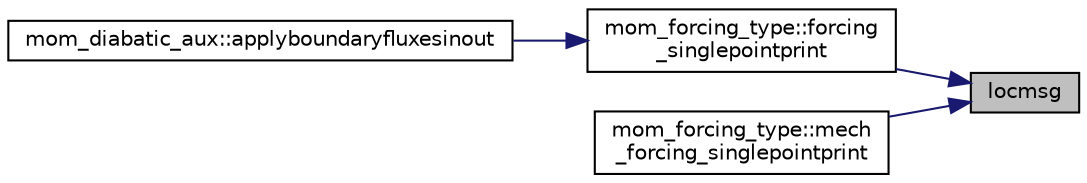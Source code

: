 digraph "locmsg"
{
 // INTERACTIVE_SVG=YES
 // LATEX_PDF_SIZE
  edge [fontname="Helvetica",fontsize="10",labelfontname="Helvetica",labelfontsize="10"];
  node [fontname="Helvetica",fontsize="10",shape=record];
  rankdir="RL";
  Node1 [label="locmsg",height=0.2,width=0.4,color="black", fillcolor="grey75", style="filled", fontcolor="black",tooltip="Format and write a message depending on associated state of array."];
  Node1 -> Node2 [dir="back",color="midnightblue",fontsize="10",style="solid",fontname="Helvetica"];
  Node2 [label="mom_forcing_type::forcing\l_singlepointprint",height=0.2,width=0.4,color="black", fillcolor="white", style="filled",URL="$namespacemom__forcing__type.html#a1048a8e80ebd47f83b91772c02aedba2",tooltip="Write out values of the fluxes arrays at the i,j location. This is a debugging tool."];
  Node2 -> Node3 [dir="back",color="midnightblue",fontsize="10",style="solid",fontname="Helvetica"];
  Node3 [label="mom_diabatic_aux::applyboundaryfluxesinout",height=0.2,width=0.4,color="black", fillcolor="white", style="filled",URL="$namespacemom__diabatic__aux.html#ae7a279c765fa370c302532c13a1adaca",tooltip="Update the thickness, temperature, and salinity due to thermodynamic boundary forcing (contained in f..."];
  Node1 -> Node4 [dir="back",color="midnightblue",fontsize="10",style="solid",fontname="Helvetica"];
  Node4 [label="mom_forcing_type::mech\l_forcing_singlepointprint",height=0.2,width=0.4,color="black", fillcolor="white", style="filled",URL="$namespacemom__forcing__type.html#a2e3834f8d25c92142d450de74fa68f91",tooltip="Write out values of the mechanical forcing arrays at the i,j location. This is a debugging tool."];
}
